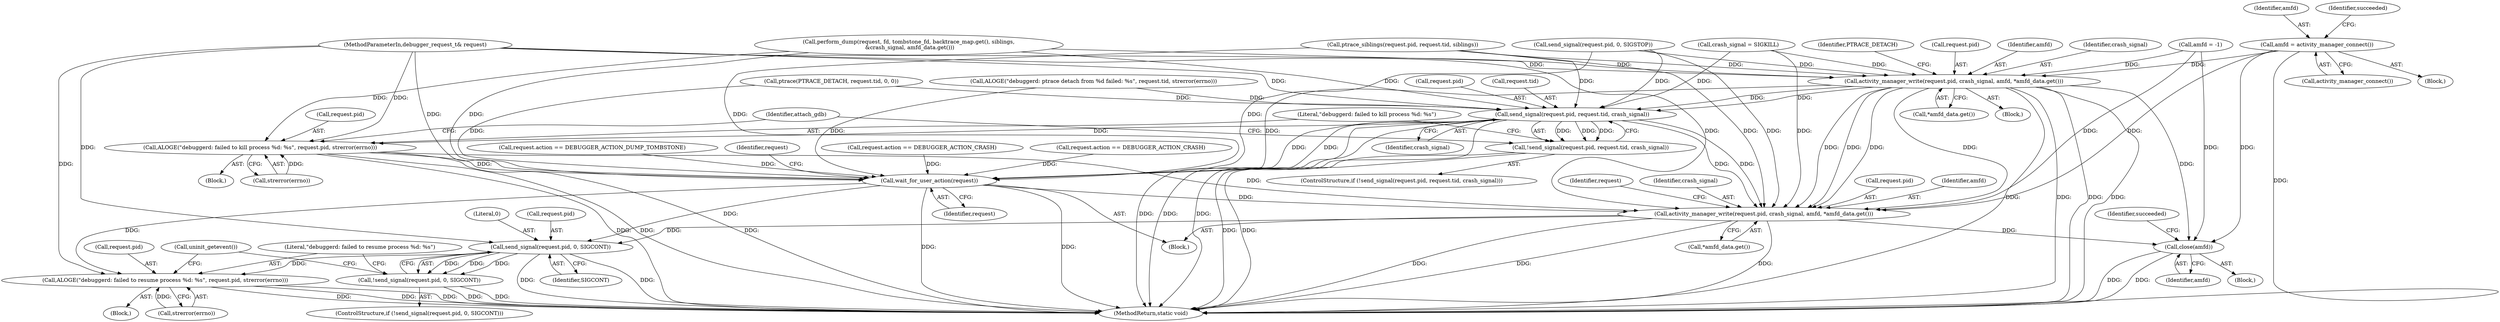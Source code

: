 digraph "0_Android_d7603583f90c2bc6074a4ee2886bd28082d7c65b_1@API" {
"1000211" [label="(Call,amfd = activity_manager_connect())"];
"1000282" [label="(Call,activity_manager_write(request.pid, crash_signal, amfd, *amfd_data.get()))"];
"1000327" [label="(Call,send_signal(request.pid, request.tid, crash_signal))"];
"1000326" [label="(Call,!send_signal(request.pid, request.tid, crash_signal))"];
"1000336" [label="(Call,ALOGE(\"debuggerd: failed to kill process %d: %s\", request.pid, strerror(errno)))"];
"1000346" [label="(Call,wait_for_user_action(request))"];
"1000348" [label="(Call,activity_manager_write(request.pid, crash_signal, amfd, *amfd_data.get()))"];
"1000358" [label="(Call,send_signal(request.pid, 0, SIGCONT))"];
"1000357" [label="(Call,!send_signal(request.pid, 0, SIGCONT))"];
"1000365" [label="(Call,ALOGE(\"debuggerd: failed to resume process %d: %s\", request.pid, strerror(errno)))"];
"1000373" [label="(Call,close(amfd))"];
"1000347" [label="(Identifier,request)"];
"1000288" [label="(Call,*amfd_data.get())"];
"1000227" [label="(Call,crash_signal = SIGKILL)"];
"1000372" [label="(Call,uninit_getevent())"];
"1000283" [label="(Call,request.pid)"];
"1000102" [label="(MethodParameterIn,debugger_request_t& request)"];
"1000365" [label="(Call,ALOGE(\"debuggerd: failed to resume process %d: %s\", request.pid, strerror(errno)))"];
"1000211" [label="(Call,amfd = activity_manager_connect())"];
"1000362" [label="(Literal,0)"];
"1000287" [label="(Identifier,amfd)"];
"1000213" [label="(Call,activity_manager_connect())"];
"1000349" [label="(Call,request.pid)"];
"1000327" [label="(Call,send_signal(request.pid, request.tid, crash_signal))"];
"1000353" [label="(Identifier,amfd)"];
"1000370" [label="(Call,strerror(errno))"];
"1000364" [label="(Block,)"];
"1000373" [label="(Call,close(amfd))"];
"1000232" [label="(Call,perform_dump(request, fd, tombstone_fd, backtrace_map.get(), siblings,\n &crash_signal, amfd_data.get()))"];
"1000195" [label="(Call,amfd = -1)"];
"1000374" [label="(Identifier,amfd)"];
"1000212" [label="(Identifier,amfd)"];
"1000210" [label="(Block,)"];
"1000282" [label="(Call,activity_manager_write(request.pid, crash_signal, amfd, *amfd_data.get()))"];
"1000356" [label="(ControlStructure,if (!send_signal(request.pid, 0, SIGCONT)))"];
"1000292" [label="(Call,ptrace(PTRACE_DETACH, request.tid, 0, 0))"];
"1000216" [label="(Identifier,succeeded)"];
"1000358" [label="(Call,send_signal(request.pid, 0, SIGCONT))"];
"1000264" [label="(Call,send_signal(request.pid, 0, SIGSTOP))"];
"1000367" [label="(Call,request.pid)"];
"1000335" [label="(Block,)"];
"1000336" [label="(Call,ALOGE(\"debuggerd: failed to kill process %d: %s\", request.pid, strerror(errno)))"];
"1000245" [label="(Call,request.action == DEBUGGER_ACTION_DUMP_TOMBSTONE)"];
"1000360" [label="(Identifier,request)"];
"1000377" [label="(Identifier,succeeded)"];
"1000286" [label="(Identifier,crash_signal)"];
"1000331" [label="(Call,request.tid)"];
"1000350" [label="(Identifier,request)"];
"1000337" [label="(Literal,\"debuggerd: failed to kill process %d: %s\")"];
"1000293" [label="(Identifier,PTRACE_DETACH)"];
"1000363" [label="(Identifier,SIGCONT)"];
"1000378" [label="(MethodReturn,static void)"];
"1000359" [label="(Call,request.pid)"];
"1000341" [label="(Call,strerror(errno))"];
"1000345" [label="(Block,)"];
"1000338" [label="(Call,request.pid)"];
"1000301" [label="(Call,ALOGE(\"debuggerd: ptrace detach from %d failed: %s\", request.tid, strerror(errno)))"];
"1000319" [label="(Call,request.action == DEBUGGER_ACTION_CRASH)"];
"1000328" [label="(Call,request.pid)"];
"1000352" [label="(Identifier,crash_signal)"];
"1000354" [label="(Call,*amfd_data.get())"];
"1000326" [label="(Call,!send_signal(request.pid, request.tid, crash_signal))"];
"1000357" [label="(Call,!send_signal(request.pid, 0, SIGCONT))"];
"1000346" [label="(Call,wait_for_user_action(request))"];
"1000344" [label="(Identifier,attach_gdb)"];
"1000366" [label="(Literal,\"debuggerd: failed to resume process %d: %s\")"];
"1000348" [label="(Call,activity_manager_write(request.pid, crash_signal, amfd, *amfd_data.get()))"];
"1000103" [label="(Block,)"];
"1000205" [label="(Call,request.action == DEBUGGER_ACTION_CRASH)"];
"1000281" [label="(Block,)"];
"1000325" [label="(ControlStructure,if (!send_signal(request.pid, request.tid, crash_signal)))"];
"1000334" [label="(Identifier,crash_signal)"];
"1000185" [label="(Call,ptrace_siblings(request.pid, request.tid, siblings))"];
"1000211" -> "1000210"  [label="AST: "];
"1000211" -> "1000213"  [label="CFG: "];
"1000212" -> "1000211"  [label="AST: "];
"1000213" -> "1000211"  [label="AST: "];
"1000216" -> "1000211"  [label="CFG: "];
"1000211" -> "1000378"  [label="DDG: "];
"1000211" -> "1000282"  [label="DDG: "];
"1000211" -> "1000348"  [label="DDG: "];
"1000211" -> "1000373"  [label="DDG: "];
"1000282" -> "1000281"  [label="AST: "];
"1000282" -> "1000288"  [label="CFG: "];
"1000283" -> "1000282"  [label="AST: "];
"1000286" -> "1000282"  [label="AST: "];
"1000287" -> "1000282"  [label="AST: "];
"1000288" -> "1000282"  [label="AST: "];
"1000293" -> "1000282"  [label="CFG: "];
"1000282" -> "1000378"  [label="DDG: "];
"1000282" -> "1000378"  [label="DDG: "];
"1000282" -> "1000378"  [label="DDG: "];
"1000282" -> "1000378"  [label="DDG: "];
"1000185" -> "1000282"  [label="DDG: "];
"1000232" -> "1000282"  [label="DDG: "];
"1000264" -> "1000282"  [label="DDG: "];
"1000102" -> "1000282"  [label="DDG: "];
"1000227" -> "1000282"  [label="DDG: "];
"1000195" -> "1000282"  [label="DDG: "];
"1000282" -> "1000327"  [label="DDG: "];
"1000282" -> "1000327"  [label="DDG: "];
"1000282" -> "1000346"  [label="DDG: "];
"1000282" -> "1000348"  [label="DDG: "];
"1000282" -> "1000348"  [label="DDG: "];
"1000282" -> "1000348"  [label="DDG: "];
"1000282" -> "1000348"  [label="DDG: "];
"1000282" -> "1000373"  [label="DDG: "];
"1000327" -> "1000326"  [label="AST: "];
"1000327" -> "1000334"  [label="CFG: "];
"1000328" -> "1000327"  [label="AST: "];
"1000331" -> "1000327"  [label="AST: "];
"1000334" -> "1000327"  [label="AST: "];
"1000326" -> "1000327"  [label="CFG: "];
"1000327" -> "1000378"  [label="DDG: "];
"1000327" -> "1000378"  [label="DDG: "];
"1000327" -> "1000378"  [label="DDG: "];
"1000327" -> "1000326"  [label="DDG: "];
"1000327" -> "1000326"  [label="DDG: "];
"1000327" -> "1000326"  [label="DDG: "];
"1000185" -> "1000327"  [label="DDG: "];
"1000232" -> "1000327"  [label="DDG: "];
"1000264" -> "1000327"  [label="DDG: "];
"1000102" -> "1000327"  [label="DDG: "];
"1000301" -> "1000327"  [label="DDG: "];
"1000292" -> "1000327"  [label="DDG: "];
"1000227" -> "1000327"  [label="DDG: "];
"1000327" -> "1000336"  [label="DDG: "];
"1000327" -> "1000346"  [label="DDG: "];
"1000327" -> "1000346"  [label="DDG: "];
"1000327" -> "1000348"  [label="DDG: "];
"1000327" -> "1000348"  [label="DDG: "];
"1000326" -> "1000325"  [label="AST: "];
"1000337" -> "1000326"  [label="CFG: "];
"1000344" -> "1000326"  [label="CFG: "];
"1000326" -> "1000378"  [label="DDG: "];
"1000326" -> "1000378"  [label="DDG: "];
"1000336" -> "1000335"  [label="AST: "];
"1000336" -> "1000341"  [label="CFG: "];
"1000337" -> "1000336"  [label="AST: "];
"1000338" -> "1000336"  [label="AST: "];
"1000341" -> "1000336"  [label="AST: "];
"1000344" -> "1000336"  [label="CFG: "];
"1000336" -> "1000378"  [label="DDG: "];
"1000336" -> "1000378"  [label="DDG: "];
"1000336" -> "1000378"  [label="DDG: "];
"1000232" -> "1000336"  [label="DDG: "];
"1000102" -> "1000336"  [label="DDG: "];
"1000341" -> "1000336"  [label="DDG: "];
"1000336" -> "1000346"  [label="DDG: "];
"1000336" -> "1000348"  [label="DDG: "];
"1000346" -> "1000345"  [label="AST: "];
"1000346" -> "1000347"  [label="CFG: "];
"1000347" -> "1000346"  [label="AST: "];
"1000350" -> "1000346"  [label="CFG: "];
"1000346" -> "1000378"  [label="DDG: "];
"1000346" -> "1000378"  [label="DDG: "];
"1000185" -> "1000346"  [label="DDG: "];
"1000301" -> "1000346"  [label="DDG: "];
"1000205" -> "1000346"  [label="DDG: "];
"1000264" -> "1000346"  [label="DDG: "];
"1000319" -> "1000346"  [label="DDG: "];
"1000292" -> "1000346"  [label="DDG: "];
"1000232" -> "1000346"  [label="DDG: "];
"1000245" -> "1000346"  [label="DDG: "];
"1000102" -> "1000346"  [label="DDG: "];
"1000346" -> "1000348"  [label="DDG: "];
"1000346" -> "1000358"  [label="DDG: "];
"1000346" -> "1000365"  [label="DDG: "];
"1000348" -> "1000345"  [label="AST: "];
"1000348" -> "1000354"  [label="CFG: "];
"1000349" -> "1000348"  [label="AST: "];
"1000352" -> "1000348"  [label="AST: "];
"1000353" -> "1000348"  [label="AST: "];
"1000354" -> "1000348"  [label="AST: "];
"1000360" -> "1000348"  [label="CFG: "];
"1000348" -> "1000378"  [label="DDG: "];
"1000348" -> "1000378"  [label="DDG: "];
"1000348" -> "1000378"  [label="DDG: "];
"1000185" -> "1000348"  [label="DDG: "];
"1000264" -> "1000348"  [label="DDG: "];
"1000102" -> "1000348"  [label="DDG: "];
"1000227" -> "1000348"  [label="DDG: "];
"1000195" -> "1000348"  [label="DDG: "];
"1000348" -> "1000358"  [label="DDG: "];
"1000348" -> "1000373"  [label="DDG: "];
"1000358" -> "1000357"  [label="AST: "];
"1000358" -> "1000363"  [label="CFG: "];
"1000359" -> "1000358"  [label="AST: "];
"1000362" -> "1000358"  [label="AST: "];
"1000363" -> "1000358"  [label="AST: "];
"1000357" -> "1000358"  [label="CFG: "];
"1000358" -> "1000378"  [label="DDG: "];
"1000358" -> "1000378"  [label="DDG: "];
"1000358" -> "1000357"  [label="DDG: "];
"1000358" -> "1000357"  [label="DDG: "];
"1000358" -> "1000357"  [label="DDG: "];
"1000102" -> "1000358"  [label="DDG: "];
"1000358" -> "1000365"  [label="DDG: "];
"1000357" -> "1000356"  [label="AST: "];
"1000366" -> "1000357"  [label="CFG: "];
"1000372" -> "1000357"  [label="CFG: "];
"1000357" -> "1000378"  [label="DDG: "];
"1000357" -> "1000378"  [label="DDG: "];
"1000365" -> "1000364"  [label="AST: "];
"1000365" -> "1000370"  [label="CFG: "];
"1000366" -> "1000365"  [label="AST: "];
"1000367" -> "1000365"  [label="AST: "];
"1000370" -> "1000365"  [label="AST: "];
"1000372" -> "1000365"  [label="CFG: "];
"1000365" -> "1000378"  [label="DDG: "];
"1000365" -> "1000378"  [label="DDG: "];
"1000365" -> "1000378"  [label="DDG: "];
"1000102" -> "1000365"  [label="DDG: "];
"1000370" -> "1000365"  [label="DDG: "];
"1000373" -> "1000103"  [label="AST: "];
"1000373" -> "1000374"  [label="CFG: "];
"1000374" -> "1000373"  [label="AST: "];
"1000377" -> "1000373"  [label="CFG: "];
"1000373" -> "1000378"  [label="DDG: "];
"1000373" -> "1000378"  [label="DDG: "];
"1000195" -> "1000373"  [label="DDG: "];
}
